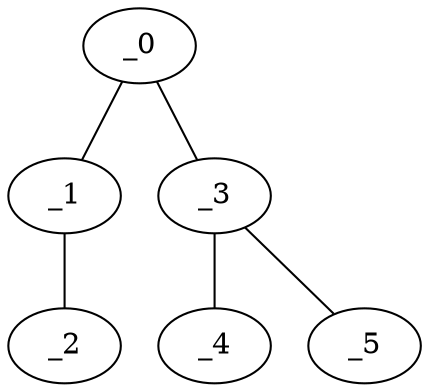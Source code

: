 graph AP1_0021 {
	_0	 [x="0.735127",
		y="0.661934"];
	_1	 [x="1.86718",
		y="2.93175"];
	_0 -- _1;
	_3	 [x="0.88",
		y="1.49"];
	_0 -- _3;
	_2	 [x="2.85116",
		y="0.546111"];
	_1 -- _2;
	_4	 [x="1.77504",
		y="2.05692"];
	_3 -- _4;
	_5	 [x="0.589255",
		y="0.73561"];
	_3 -- _5;
}

